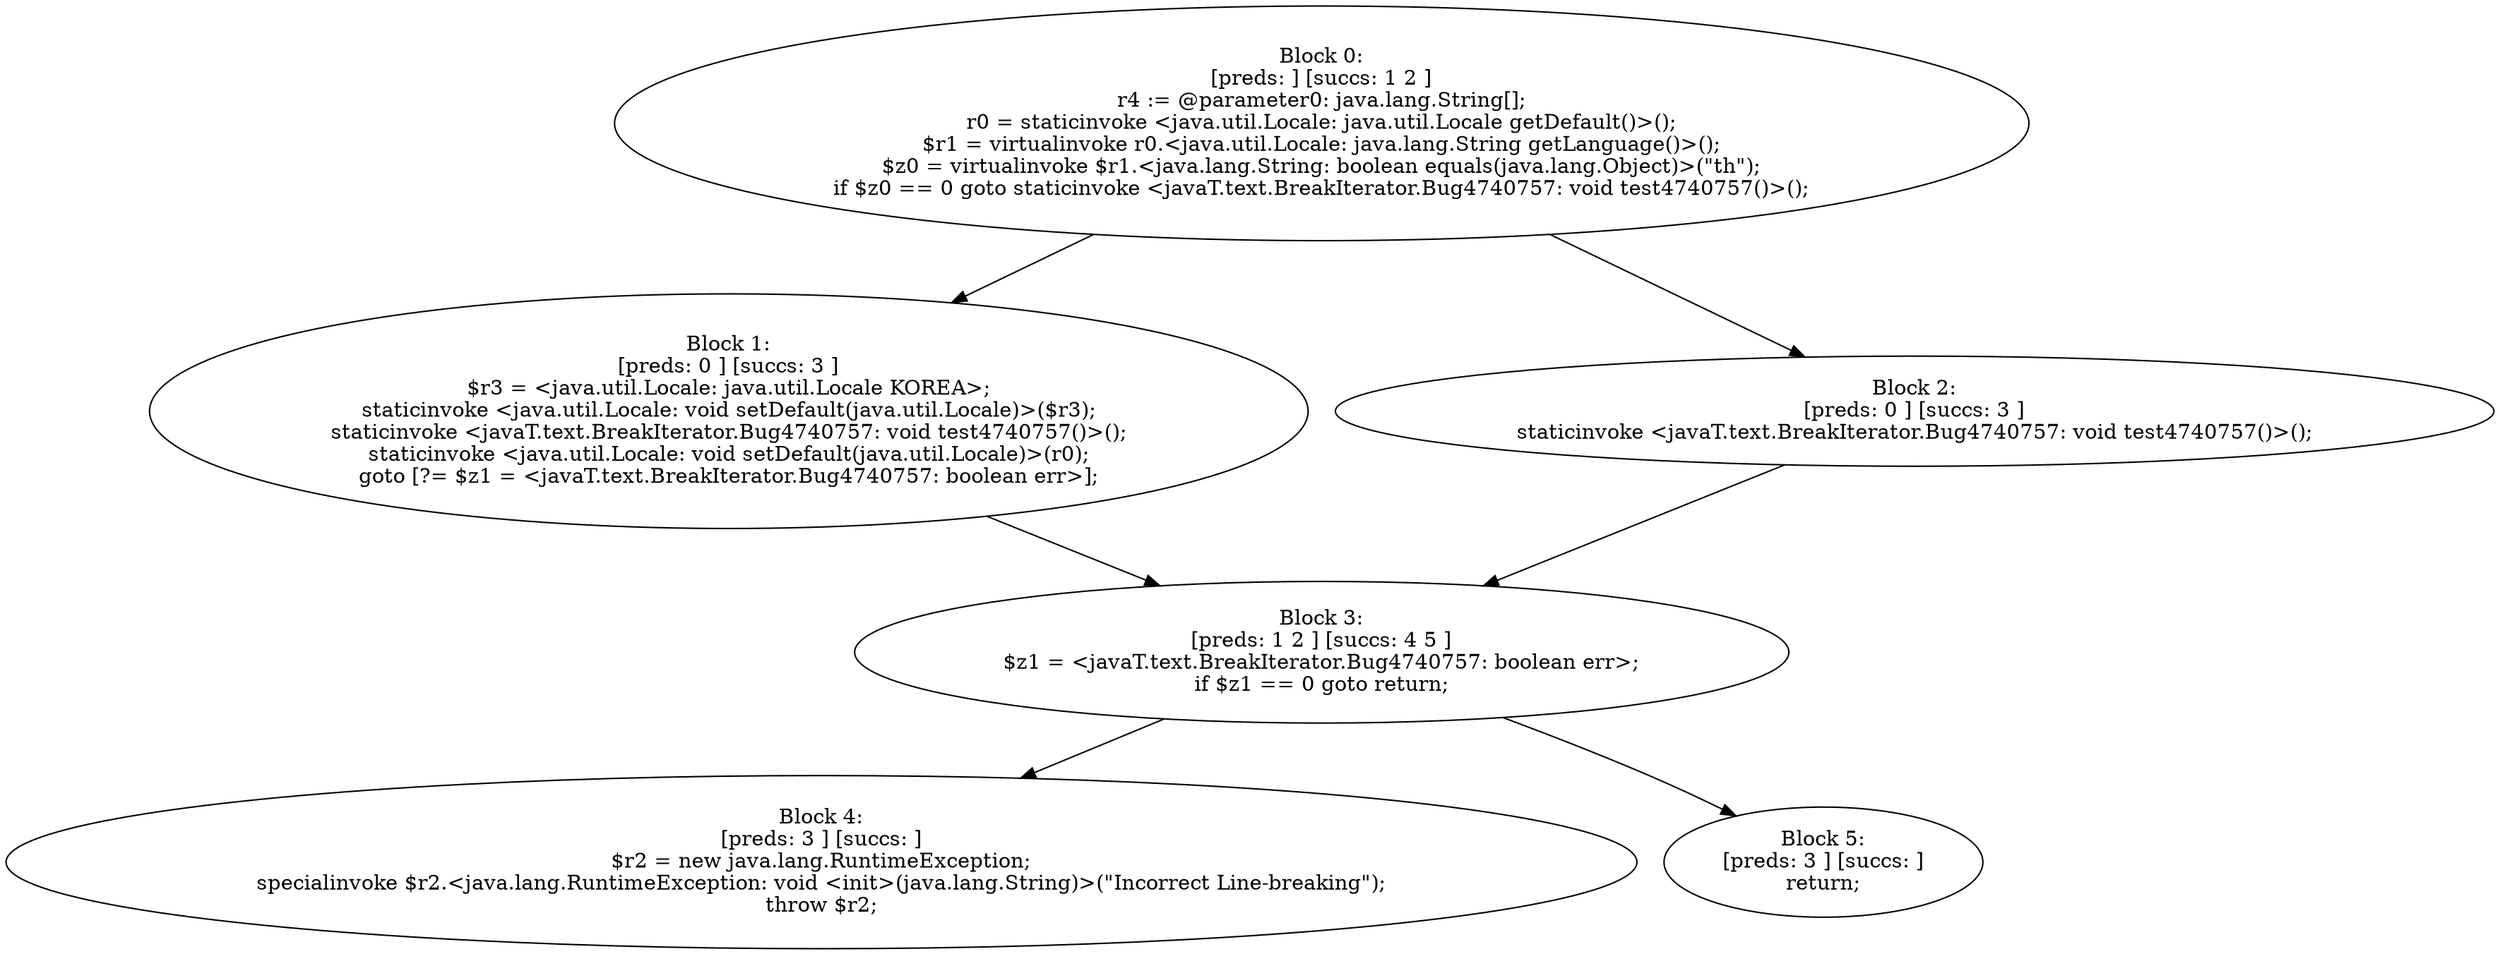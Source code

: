 digraph "unitGraph" {
    "Block 0:
[preds: ] [succs: 1 2 ]
r4 := @parameter0: java.lang.String[];
r0 = staticinvoke <java.util.Locale: java.util.Locale getDefault()>();
$r1 = virtualinvoke r0.<java.util.Locale: java.lang.String getLanguage()>();
$z0 = virtualinvoke $r1.<java.lang.String: boolean equals(java.lang.Object)>(\"th\");
if $z0 == 0 goto staticinvoke <javaT.text.BreakIterator.Bug4740757: void test4740757()>();
"
    "Block 1:
[preds: 0 ] [succs: 3 ]
$r3 = <java.util.Locale: java.util.Locale KOREA>;
staticinvoke <java.util.Locale: void setDefault(java.util.Locale)>($r3);
staticinvoke <javaT.text.BreakIterator.Bug4740757: void test4740757()>();
staticinvoke <java.util.Locale: void setDefault(java.util.Locale)>(r0);
goto [?= $z1 = <javaT.text.BreakIterator.Bug4740757: boolean err>];
"
    "Block 2:
[preds: 0 ] [succs: 3 ]
staticinvoke <javaT.text.BreakIterator.Bug4740757: void test4740757()>();
"
    "Block 3:
[preds: 1 2 ] [succs: 4 5 ]
$z1 = <javaT.text.BreakIterator.Bug4740757: boolean err>;
if $z1 == 0 goto return;
"
    "Block 4:
[preds: 3 ] [succs: ]
$r2 = new java.lang.RuntimeException;
specialinvoke $r2.<java.lang.RuntimeException: void <init>(java.lang.String)>(\"Incorrect Line-breaking\");
throw $r2;
"
    "Block 5:
[preds: 3 ] [succs: ]
return;
"
    "Block 0:
[preds: ] [succs: 1 2 ]
r4 := @parameter0: java.lang.String[];
r0 = staticinvoke <java.util.Locale: java.util.Locale getDefault()>();
$r1 = virtualinvoke r0.<java.util.Locale: java.lang.String getLanguage()>();
$z0 = virtualinvoke $r1.<java.lang.String: boolean equals(java.lang.Object)>(\"th\");
if $z0 == 0 goto staticinvoke <javaT.text.BreakIterator.Bug4740757: void test4740757()>();
"->"Block 1:
[preds: 0 ] [succs: 3 ]
$r3 = <java.util.Locale: java.util.Locale KOREA>;
staticinvoke <java.util.Locale: void setDefault(java.util.Locale)>($r3);
staticinvoke <javaT.text.BreakIterator.Bug4740757: void test4740757()>();
staticinvoke <java.util.Locale: void setDefault(java.util.Locale)>(r0);
goto [?= $z1 = <javaT.text.BreakIterator.Bug4740757: boolean err>];
";
    "Block 0:
[preds: ] [succs: 1 2 ]
r4 := @parameter0: java.lang.String[];
r0 = staticinvoke <java.util.Locale: java.util.Locale getDefault()>();
$r1 = virtualinvoke r0.<java.util.Locale: java.lang.String getLanguage()>();
$z0 = virtualinvoke $r1.<java.lang.String: boolean equals(java.lang.Object)>(\"th\");
if $z0 == 0 goto staticinvoke <javaT.text.BreakIterator.Bug4740757: void test4740757()>();
"->"Block 2:
[preds: 0 ] [succs: 3 ]
staticinvoke <javaT.text.BreakIterator.Bug4740757: void test4740757()>();
";
    "Block 1:
[preds: 0 ] [succs: 3 ]
$r3 = <java.util.Locale: java.util.Locale KOREA>;
staticinvoke <java.util.Locale: void setDefault(java.util.Locale)>($r3);
staticinvoke <javaT.text.BreakIterator.Bug4740757: void test4740757()>();
staticinvoke <java.util.Locale: void setDefault(java.util.Locale)>(r0);
goto [?= $z1 = <javaT.text.BreakIterator.Bug4740757: boolean err>];
"->"Block 3:
[preds: 1 2 ] [succs: 4 5 ]
$z1 = <javaT.text.BreakIterator.Bug4740757: boolean err>;
if $z1 == 0 goto return;
";
    "Block 2:
[preds: 0 ] [succs: 3 ]
staticinvoke <javaT.text.BreakIterator.Bug4740757: void test4740757()>();
"->"Block 3:
[preds: 1 2 ] [succs: 4 5 ]
$z1 = <javaT.text.BreakIterator.Bug4740757: boolean err>;
if $z1 == 0 goto return;
";
    "Block 3:
[preds: 1 2 ] [succs: 4 5 ]
$z1 = <javaT.text.BreakIterator.Bug4740757: boolean err>;
if $z1 == 0 goto return;
"->"Block 4:
[preds: 3 ] [succs: ]
$r2 = new java.lang.RuntimeException;
specialinvoke $r2.<java.lang.RuntimeException: void <init>(java.lang.String)>(\"Incorrect Line-breaking\");
throw $r2;
";
    "Block 3:
[preds: 1 2 ] [succs: 4 5 ]
$z1 = <javaT.text.BreakIterator.Bug4740757: boolean err>;
if $z1 == 0 goto return;
"->"Block 5:
[preds: 3 ] [succs: ]
return;
";
}
